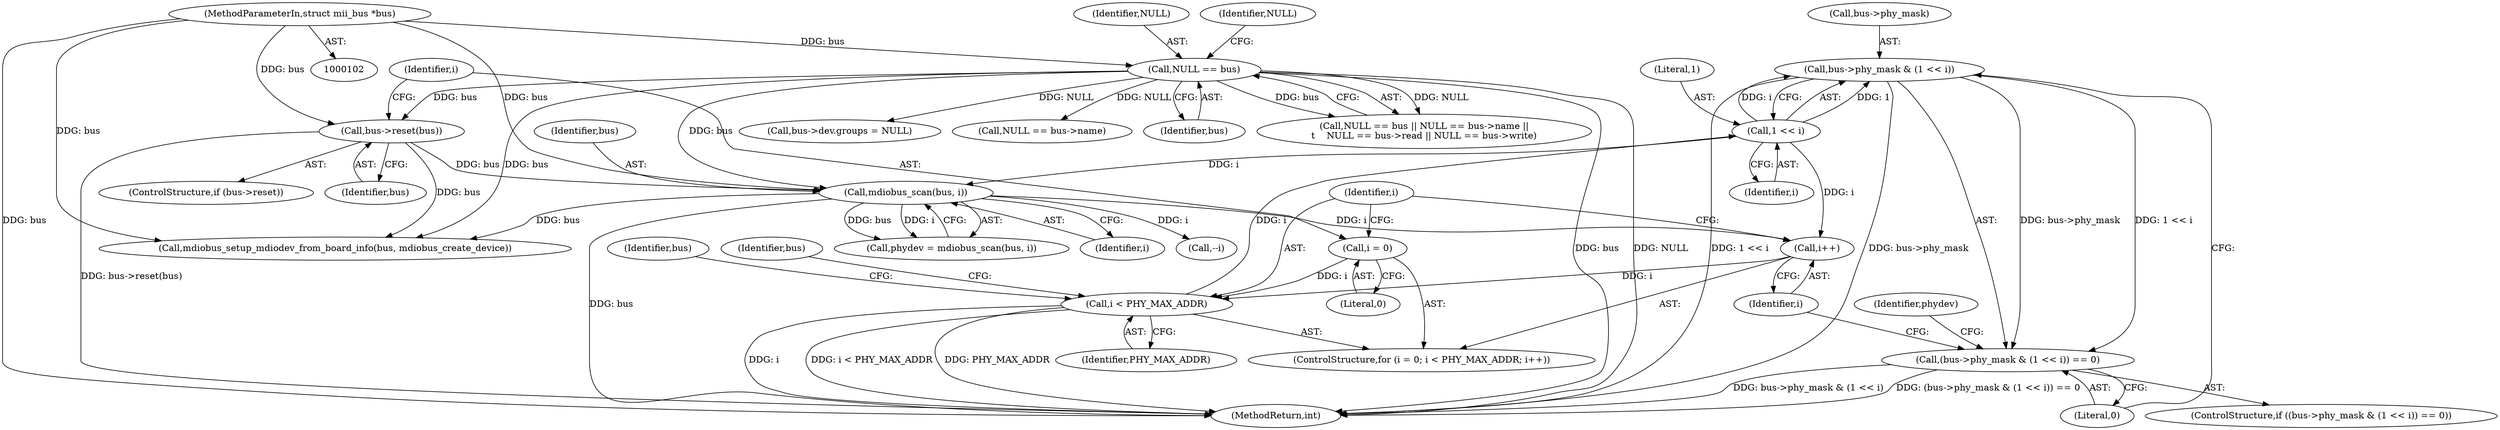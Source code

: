 digraph "0_linux_6ff7b060535e87c2ae14dd8548512abfdda528fb@pointer" {
"1000269" [label="(Call,bus->phy_mask & (1 << i))"];
"1000273" [label="(Call,1 << i)"];
"1000261" [label="(Call,i < PHY_MAX_ADDR)"];
"1000258" [label="(Call,i = 0)"];
"1000264" [label="(Call,i++)"];
"1000281" [label="(Call,mdiobus_scan(bus, i))"];
"1000112" [label="(Call,NULL == bus)"];
"1000103" [label="(MethodParameterIn,struct mii_bus *bus)"];
"1000255" [label="(Call,bus->reset(bus))"];
"1000268" [label="(Call,(bus->phy_mask & (1 << i)) == 0)"];
"1000279" [label="(Call,phydev = mdiobus_scan(bus, i))"];
"1000258" [label="(Call,i = 0)"];
"1000267" [label="(ControlStructure,if ((bus->phy_mask & (1 << i)) == 0))"];
"1000281" [label="(Call,mdiobus_scan(bus, i))"];
"1000257" [label="(ControlStructure,for (i = 0; i < PHY_MAX_ADDR; i++))"];
"1000273" [label="(Call,1 << i)"];
"1000256" [label="(Identifier,bus)"];
"1000270" [label="(Call,bus->phy_mask)"];
"1000111" [label="(Call,NULL == bus || NULL == bus->name ||\n\t    NULL == bus->read || NULL == bus->write)"];
"1000117" [label="(Identifier,NULL)"];
"1000251" [label="(ControlStructure,if (bus->reset))"];
"1000113" [label="(Identifier,NULL)"];
"1000271" [label="(Identifier,bus)"];
"1000264" [label="(Call,i++)"];
"1000299" [label="(Call,mdiobus_setup_mdiodev_from_board_info(bus, mdiobus_create_device))"];
"1000300" [label="(Identifier,bus)"];
"1000265" [label="(Identifier,i)"];
"1000112" [label="(Call,NULL == bus)"];
"1000255" [label="(Call,bus->reset(bus))"];
"1000103" [label="(MethodParameterIn,struct mii_bus *bus)"];
"1000163" [label="(Call,bus->dev.groups = NULL)"];
"1000275" [label="(Identifier,i)"];
"1000282" [label="(Identifier,bus)"];
"1000269" [label="(Call,bus->phy_mask & (1 << i))"];
"1000116" [label="(Call,NULL == bus->name)"];
"1000268" [label="(Call,(bus->phy_mask & (1 << i)) == 0)"];
"1000263" [label="(Identifier,PHY_MAX_ADDR)"];
"1000283" [label="(Identifier,i)"];
"1000274" [label="(Literal,1)"];
"1000280" [label="(Identifier,phydev)"];
"1000114" [label="(Identifier,bus)"];
"1000261" [label="(Call,i < PHY_MAX_ADDR)"];
"1000260" [label="(Literal,0)"];
"1000276" [label="(Literal,0)"];
"1000317" [label="(Call,--i)"];
"1000259" [label="(Identifier,i)"];
"1000262" [label="(Identifier,i)"];
"1000352" [label="(MethodReturn,int)"];
"1000269" -> "1000268"  [label="AST: "];
"1000269" -> "1000273"  [label="CFG: "];
"1000270" -> "1000269"  [label="AST: "];
"1000273" -> "1000269"  [label="AST: "];
"1000276" -> "1000269"  [label="CFG: "];
"1000269" -> "1000352"  [label="DDG: 1 << i"];
"1000269" -> "1000352"  [label="DDG: bus->phy_mask"];
"1000269" -> "1000268"  [label="DDG: bus->phy_mask"];
"1000269" -> "1000268"  [label="DDG: 1 << i"];
"1000273" -> "1000269"  [label="DDG: 1"];
"1000273" -> "1000269"  [label="DDG: i"];
"1000273" -> "1000275"  [label="CFG: "];
"1000274" -> "1000273"  [label="AST: "];
"1000275" -> "1000273"  [label="AST: "];
"1000273" -> "1000264"  [label="DDG: i"];
"1000261" -> "1000273"  [label="DDG: i"];
"1000273" -> "1000281"  [label="DDG: i"];
"1000261" -> "1000257"  [label="AST: "];
"1000261" -> "1000263"  [label="CFG: "];
"1000262" -> "1000261"  [label="AST: "];
"1000263" -> "1000261"  [label="AST: "];
"1000271" -> "1000261"  [label="CFG: "];
"1000300" -> "1000261"  [label="CFG: "];
"1000261" -> "1000352"  [label="DDG: PHY_MAX_ADDR"];
"1000261" -> "1000352"  [label="DDG: i"];
"1000261" -> "1000352"  [label="DDG: i < PHY_MAX_ADDR"];
"1000258" -> "1000261"  [label="DDG: i"];
"1000264" -> "1000261"  [label="DDG: i"];
"1000258" -> "1000257"  [label="AST: "];
"1000258" -> "1000260"  [label="CFG: "];
"1000259" -> "1000258"  [label="AST: "];
"1000260" -> "1000258"  [label="AST: "];
"1000262" -> "1000258"  [label="CFG: "];
"1000264" -> "1000257"  [label="AST: "];
"1000264" -> "1000265"  [label="CFG: "];
"1000265" -> "1000264"  [label="AST: "];
"1000262" -> "1000264"  [label="CFG: "];
"1000281" -> "1000264"  [label="DDG: i"];
"1000281" -> "1000279"  [label="AST: "];
"1000281" -> "1000283"  [label="CFG: "];
"1000282" -> "1000281"  [label="AST: "];
"1000283" -> "1000281"  [label="AST: "];
"1000279" -> "1000281"  [label="CFG: "];
"1000281" -> "1000352"  [label="DDG: bus"];
"1000281" -> "1000279"  [label="DDG: bus"];
"1000281" -> "1000279"  [label="DDG: i"];
"1000112" -> "1000281"  [label="DDG: bus"];
"1000255" -> "1000281"  [label="DDG: bus"];
"1000103" -> "1000281"  [label="DDG: bus"];
"1000281" -> "1000299"  [label="DDG: bus"];
"1000281" -> "1000317"  [label="DDG: i"];
"1000112" -> "1000111"  [label="AST: "];
"1000112" -> "1000114"  [label="CFG: "];
"1000113" -> "1000112"  [label="AST: "];
"1000114" -> "1000112"  [label="AST: "];
"1000117" -> "1000112"  [label="CFG: "];
"1000111" -> "1000112"  [label="CFG: "];
"1000112" -> "1000352"  [label="DDG: bus"];
"1000112" -> "1000352"  [label="DDG: NULL"];
"1000112" -> "1000111"  [label="DDG: NULL"];
"1000112" -> "1000111"  [label="DDG: bus"];
"1000103" -> "1000112"  [label="DDG: bus"];
"1000112" -> "1000116"  [label="DDG: NULL"];
"1000112" -> "1000163"  [label="DDG: NULL"];
"1000112" -> "1000255"  [label="DDG: bus"];
"1000112" -> "1000299"  [label="DDG: bus"];
"1000103" -> "1000102"  [label="AST: "];
"1000103" -> "1000352"  [label="DDG: bus"];
"1000103" -> "1000255"  [label="DDG: bus"];
"1000103" -> "1000299"  [label="DDG: bus"];
"1000255" -> "1000251"  [label="AST: "];
"1000255" -> "1000256"  [label="CFG: "];
"1000256" -> "1000255"  [label="AST: "];
"1000259" -> "1000255"  [label="CFG: "];
"1000255" -> "1000352"  [label="DDG: bus->reset(bus)"];
"1000255" -> "1000299"  [label="DDG: bus"];
"1000268" -> "1000267"  [label="AST: "];
"1000268" -> "1000276"  [label="CFG: "];
"1000276" -> "1000268"  [label="AST: "];
"1000280" -> "1000268"  [label="CFG: "];
"1000265" -> "1000268"  [label="CFG: "];
"1000268" -> "1000352"  [label="DDG: bus->phy_mask & (1 << i)"];
"1000268" -> "1000352"  [label="DDG: (bus->phy_mask & (1 << i)) == 0"];
}
